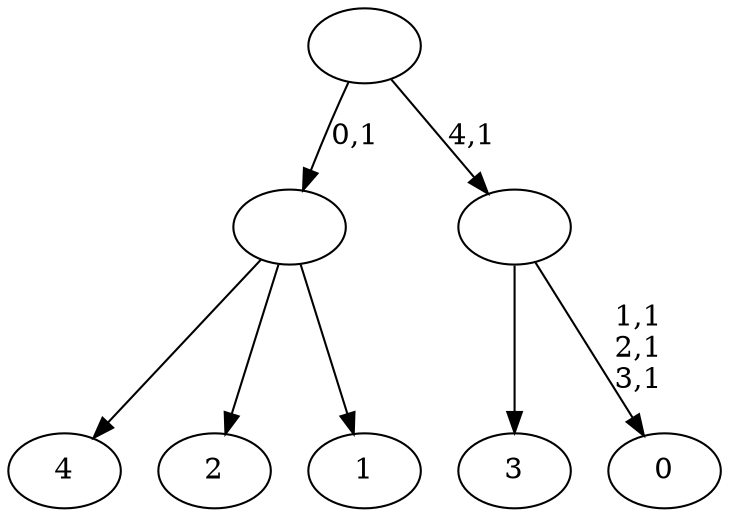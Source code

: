digraph T {
	10 [label="4"]
	9 [label="3"]
	8 [label="2"]
	7 [label="1"]
	6 [label=""]
	5 [label="0"]
	1 [label=""]
	0 [label=""]
	6 -> 10 [label=""]
	6 -> 8 [label=""]
	6 -> 7 [label=""]
	1 -> 5 [label="1,1\n2,1\n3,1"]
	1 -> 9 [label=""]
	0 -> 6 [label="0,1"]
	0 -> 1 [label="4,1"]
}
